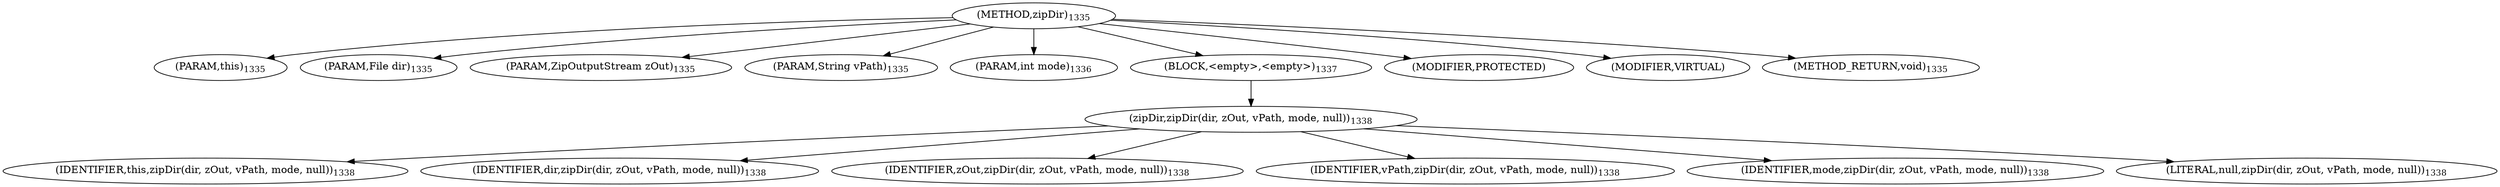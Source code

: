 digraph "zipDir" {  
"3298" [label = <(METHOD,zipDir)<SUB>1335</SUB>> ]
"134" [label = <(PARAM,this)<SUB>1335</SUB>> ]
"3299" [label = <(PARAM,File dir)<SUB>1335</SUB>> ]
"3300" [label = <(PARAM,ZipOutputStream zOut)<SUB>1335</SUB>> ]
"3301" [label = <(PARAM,String vPath)<SUB>1335</SUB>> ]
"3302" [label = <(PARAM,int mode)<SUB>1336</SUB>> ]
"3303" [label = <(BLOCK,&lt;empty&gt;,&lt;empty&gt;)<SUB>1337</SUB>> ]
"3304" [label = <(zipDir,zipDir(dir, zOut, vPath, mode, null))<SUB>1338</SUB>> ]
"133" [label = <(IDENTIFIER,this,zipDir(dir, zOut, vPath, mode, null))<SUB>1338</SUB>> ]
"3305" [label = <(IDENTIFIER,dir,zipDir(dir, zOut, vPath, mode, null))<SUB>1338</SUB>> ]
"3306" [label = <(IDENTIFIER,zOut,zipDir(dir, zOut, vPath, mode, null))<SUB>1338</SUB>> ]
"3307" [label = <(IDENTIFIER,vPath,zipDir(dir, zOut, vPath, mode, null))<SUB>1338</SUB>> ]
"3308" [label = <(IDENTIFIER,mode,zipDir(dir, zOut, vPath, mode, null))<SUB>1338</SUB>> ]
"3309" [label = <(LITERAL,null,zipDir(dir, zOut, vPath, mode, null))<SUB>1338</SUB>> ]
"3310" [label = <(MODIFIER,PROTECTED)> ]
"3311" [label = <(MODIFIER,VIRTUAL)> ]
"3312" [label = <(METHOD_RETURN,void)<SUB>1335</SUB>> ]
  "3298" -> "134" 
  "3298" -> "3299" 
  "3298" -> "3300" 
  "3298" -> "3301" 
  "3298" -> "3302" 
  "3298" -> "3303" 
  "3298" -> "3310" 
  "3298" -> "3311" 
  "3298" -> "3312" 
  "3303" -> "3304" 
  "3304" -> "133" 
  "3304" -> "3305" 
  "3304" -> "3306" 
  "3304" -> "3307" 
  "3304" -> "3308" 
  "3304" -> "3309" 
}
